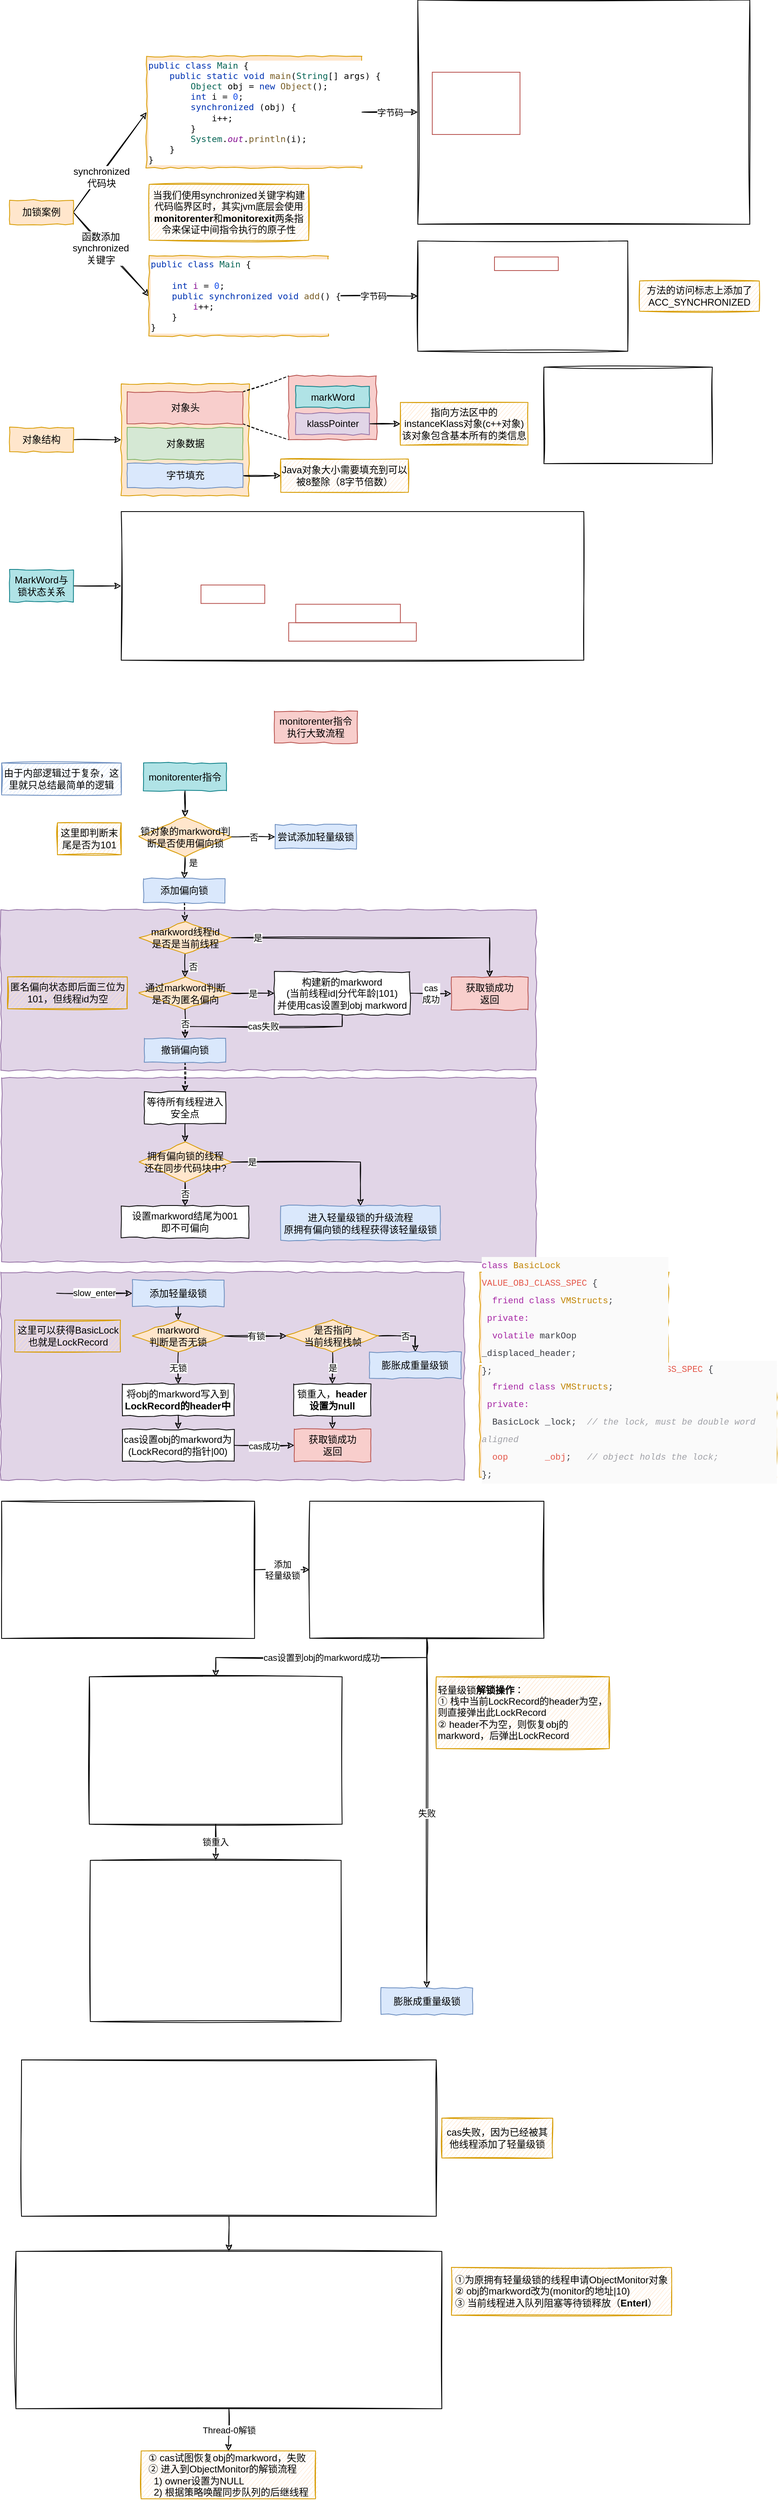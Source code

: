 <mxfile>
    <diagram id="tOnEFJTHXXiLS9WzeKoR" name="第 1 页">
        <mxGraphModel dx="968" dy="558" grid="1" gridSize="10" guides="1" tooltips="1" connect="1" arrows="1" fold="1" page="1" pageScale="1" pageWidth="827" pageHeight="1169" math="0" shadow="0">
            <root>
                <mxCell id="0"/>
                <mxCell id="1" parent="0"/>
                <mxCell id="109" value="" style="rounded=0;whiteSpace=wrap;html=1;comic=1;align=center;fillColor=#e1d5e7;strokeColor=#9673a6;" vertex="1" parent="1">
                    <mxGeometry x="20" y="1379.5" width="670" height="230.5" as="geometry"/>
                </mxCell>
                <mxCell id="108" value="" style="rounded=0;whiteSpace=wrap;html=1;comic=1;align=center;fillColor=#e1d5e7;strokeColor=#9673a6;" vertex="1" parent="1">
                    <mxGeometry x="19" y="1169" width="671" height="201" as="geometry"/>
                </mxCell>
                <mxCell id="2" value="&lt;pre style=&quot;background-color: rgb(255 , 255 , 255) ; color: rgb(8 , 8 , 8) ; font-family: &amp;#34;consolas&amp;#34; , monospace ; font-size: 11px&quot;&gt;&lt;span style=&quot;color: #0033b3&quot;&gt;public class &lt;/span&gt;&lt;span style=&quot;color: #066555&quot;&gt;Main &lt;/span&gt;{&lt;br&gt;    &lt;span style=&quot;color: #0033b3&quot;&gt;public static void &lt;/span&gt;&lt;span style=&quot;color: #795e26&quot;&gt;main&lt;/span&gt;(&lt;span style=&quot;color: #066555&quot;&gt;String&lt;/span&gt;[] args) {&lt;br&gt;        &lt;span style=&quot;color: #066555&quot;&gt;Object &lt;/span&gt;&lt;span style=&quot;color: #000000&quot;&gt;obj &lt;/span&gt;= &lt;span style=&quot;color: #0033b3&quot;&gt;new &lt;/span&gt;&lt;span style=&quot;color: #795e26&quot;&gt;Object&lt;/span&gt;();&lt;br&gt;        &lt;span style=&quot;color: #0033b3&quot;&gt;int &lt;/span&gt;i = &lt;span style=&quot;color: #1750eb&quot;&gt;0&lt;/span&gt;;&lt;br&gt;        &lt;span style=&quot;color: #0033b3&quot;&gt;synchronized &lt;/span&gt;(&lt;span style=&quot;color: #000000&quot;&gt;obj&lt;/span&gt;) {&lt;br&gt;            i++;&lt;br&gt;        }&lt;br&gt;        &lt;span style=&quot;color: #066555&quot;&gt;System&lt;/span&gt;.&lt;span style=&quot;color: #871094 ; font-style: italic&quot;&gt;out&lt;/span&gt;.&lt;span style=&quot;color: #795e26&quot;&gt;println&lt;/span&gt;(i);&lt;br&gt;    }&lt;br&gt;}&lt;/pre&gt;" style="rounded=0;whiteSpace=wrap;html=1;fillColor=#ffe6cc;strokeColor=#d79b00;comic=1;align=left;" parent="1" vertex="1">
                    <mxGeometry x="201.85" y="99.5" width="270" height="140" as="geometry"/>
                </mxCell>
                <mxCell id="3" value="" style="shape=image;imageAspect=0;aspect=fixed;verticalLabelPosition=bottom;verticalAlign=top;comic=1;sketch=1;fontSize=11;image=https://codereaper-image-bed.oss-cn-shenzhen.aliyuncs.com/img/image-20220816200220585.png;imageBorder=default;" parent="1" vertex="1">
                    <mxGeometry x="541.85" y="29" width="416.3" height="281" as="geometry"/>
                </mxCell>
                <mxCell id="4" value="" style="rounded=0;whiteSpace=wrap;html=1;fillColor=none;strokeColor=#b85450;comic=0;align=left;" parent="1" vertex="1">
                    <mxGeometry x="560" y="119.5" width="110" height="78" as="geometry"/>
                </mxCell>
                <mxCell id="5" value="字节码" style="edgeStyle=none;sketch=1;html=1;exitX=1;exitY=0.5;exitDx=0;exitDy=0;entryX=0;entryY=0.5;entryDx=0;entryDy=0;fontSize=11;" parent="1" source="2" target="3" edge="1">
                    <mxGeometry relative="1" as="geometry"/>
                </mxCell>
                <mxCell id="8" value="synchronized&lt;br&gt;代码块" style="edgeStyle=none;html=1;exitX=1;exitY=0.5;exitDx=0;exitDy=0;entryX=0;entryY=0.5;entryDx=0;entryDy=0;fontSize=12;sketch=1;" parent="1" source="7" target="2" edge="1">
                    <mxGeometry x="-0.272" y="-2" relative="1" as="geometry">
                        <mxPoint as="offset"/>
                    </mxGeometry>
                </mxCell>
                <mxCell id="11" value="函数添加&lt;br&gt;synchronized&lt;br&gt;关键字" style="edgeStyle=none;sketch=1;html=1;exitX=1;exitY=0.5;exitDx=0;exitDy=0;entryX=0;entryY=0.5;entryDx=0;entryDy=0;fontSize=12;" parent="1" source="7" target="10" edge="1">
                    <mxGeometry x="-0.203" y="-5" relative="1" as="geometry">
                        <mxPoint as="offset"/>
                    </mxGeometry>
                </mxCell>
                <mxCell id="7" value="加锁案例" style="rounded=0;whiteSpace=wrap;html=1;fillColor=#ffe6cc;strokeColor=#d79b00;comic=1;align=center;" parent="1" vertex="1">
                    <mxGeometry x="30" y="280" width="80" height="30" as="geometry"/>
                </mxCell>
                <mxCell id="9" value="当我们使用synchronized关键字构建代码临界区时，其实jvm底层会使用&lt;b&gt;monitorenter&lt;/b&gt;和&lt;b&gt;monitorexit&lt;/b&gt;两条指令来保证中间指令执行的原子性" style="rounded=0;whiteSpace=wrap;html=1;fillColor=#ffe6cc;strokeColor=#d79b00;comic=1;align=center;sketch=1;" parent="1" vertex="1">
                    <mxGeometry x="205" y="260" width="200" height="70" as="geometry"/>
                </mxCell>
                <mxCell id="14" value="字节码" style="edgeStyle=none;sketch=1;html=1;exitX=1;exitY=0.5;exitDx=0;exitDy=0;entryX=0;entryY=0.5;entryDx=0;entryDy=0;fontSize=11;" parent="1" source="10" target="12" edge="1">
                    <mxGeometry relative="1" as="geometry"/>
                </mxCell>
                <mxCell id="10" value="&lt;pre style=&quot;background-color: rgb(255 , 255 , 255) ; color: rgb(8 , 8 , 8) ; font-family: &amp;#34;consolas&amp;#34; , monospace ; font-size: 11px&quot;&gt;&lt;pre style=&quot;font-family: &amp;#34;consolas&amp;#34; , monospace&quot;&gt;&lt;span style=&quot;color: #0033b3&quot;&gt;public class &lt;/span&gt;&lt;span style=&quot;color: #066555&quot;&gt;Main &lt;/span&gt;{&lt;br&gt;&lt;br&gt;    &lt;span style=&quot;color: #0033b3&quot;&gt;int &lt;/span&gt;&lt;span style=&quot;color: #871094&quot;&gt;i &lt;/span&gt;= &lt;span style=&quot;color: #1750eb&quot;&gt;0&lt;/span&gt;;&lt;br&gt;    &lt;span style=&quot;color: #0033b3&quot;&gt;public synchronized void &lt;/span&gt;&lt;span style=&quot;color: #795e26&quot;&gt;add&lt;/span&gt;() {&lt;br&gt;        &lt;span style=&quot;color: #871094&quot;&gt;i&lt;/span&gt;++;&lt;br&gt;    }&lt;br&gt;}&lt;/pre&gt;&lt;/pre&gt;" style="rounded=0;whiteSpace=wrap;html=1;fillColor=#ffe6cc;strokeColor=#d79b00;comic=1;align=left;" parent="1" vertex="1">
                    <mxGeometry x="205" y="350" width="225" height="100" as="geometry"/>
                </mxCell>
                <mxCell id="12" value="" style="shape=image;imageAspect=0;aspect=fixed;verticalLabelPosition=bottom;verticalAlign=top;sketch=1;fontSize=11;image=https://codereaper-image-bed.oss-cn-shenzhen.aliyuncs.com/img/image-20220817155641195.png;imageBorder=default;" parent="1" vertex="1">
                    <mxGeometry x="541.85" y="330.89" width="263.28" height="138.22" as="geometry"/>
                </mxCell>
                <mxCell id="13" value="" style="rounded=0;whiteSpace=wrap;html=1;fillColor=none;strokeColor=#b85450;comic=0;align=left;" parent="1" vertex="1">
                    <mxGeometry x="638" y="351" width="80" height="17" as="geometry"/>
                </mxCell>
                <mxCell id="20" style="edgeStyle=none;sketch=1;html=1;exitX=1;exitY=0.5;exitDx=0;exitDy=0;entryX=0;entryY=0.5;entryDx=0;entryDy=0;fontSize=11;" parent="1" source="15" target="16" edge="1">
                    <mxGeometry relative="1" as="geometry"/>
                </mxCell>
                <mxCell id="15" value="对象结构" style="rounded=0;whiteSpace=wrap;html=1;fillColor=#ffe6cc;strokeColor=#d79b00;comic=1;align=center;" parent="1" vertex="1">
                    <mxGeometry x="30" y="565" width="80" height="30" as="geometry"/>
                </mxCell>
                <mxCell id="16" value="" style="rounded=0;whiteSpace=wrap;html=1;fillColor=#ffe6cc;strokeColor=#d79b00;comic=1;align=center;" parent="1" vertex="1">
                    <mxGeometry x="170" y="510" width="160" height="140" as="geometry"/>
                </mxCell>
                <mxCell id="24" style="edgeStyle=none;sketch=1;html=1;exitX=1;exitY=0;exitDx=0;exitDy=0;entryX=0;entryY=0;entryDx=0;entryDy=0;fontSize=11;endArrow=none;endFill=0;dashed=1;" parent="1" source="17" target="21" edge="1">
                    <mxGeometry relative="1" as="geometry"/>
                </mxCell>
                <mxCell id="25" style="edgeStyle=none;sketch=1;html=1;exitX=1;exitY=1;exitDx=0;exitDy=0;entryX=0;entryY=1;entryDx=0;entryDy=0;fontSize=11;endArrow=none;endFill=0;dashed=1;" parent="1" source="17" target="21" edge="1">
                    <mxGeometry relative="1" as="geometry"/>
                </mxCell>
                <mxCell id="17" value="对象头" style="rounded=0;whiteSpace=wrap;html=1;fillColor=#f8cecc;strokeColor=#b85450;comic=1;align=center;" parent="1" vertex="1">
                    <mxGeometry x="177.5" y="520" width="145" height="40" as="geometry"/>
                </mxCell>
                <mxCell id="18" value="对象数据" style="rounded=0;whiteSpace=wrap;html=1;fillColor=#d5e8d4;strokeColor=#82b366;comic=1;align=center;" parent="1" vertex="1">
                    <mxGeometry x="177.5" y="565" width="145" height="40" as="geometry"/>
                </mxCell>
                <mxCell id="29" style="edgeStyle=none;sketch=1;html=1;exitX=1;exitY=0.5;exitDx=0;exitDy=0;entryX=0;entryY=0.5;entryDx=0;entryDy=0;fontSize=11;endArrow=classic;endFill=1;" parent="1" source="19" target="28" edge="1">
                    <mxGeometry relative="1" as="geometry"/>
                </mxCell>
                <mxCell id="19" value="字节填充" style="rounded=0;whiteSpace=wrap;html=1;fillColor=#dae8fc;strokeColor=#6c8ebf;comic=1;align=center;" parent="1" vertex="1">
                    <mxGeometry x="177.5" y="610" width="145" height="30" as="geometry"/>
                </mxCell>
                <mxCell id="21" value="" style="rounded=0;whiteSpace=wrap;html=1;fillColor=#f8cecc;strokeColor=#b85450;comic=1;align=center;" parent="1" vertex="1">
                    <mxGeometry x="380" y="500" width="110" height="80" as="geometry"/>
                </mxCell>
                <mxCell id="22" value="markWord" style="rounded=0;whiteSpace=wrap;html=1;comic=1;align=center;fillColor=#b0e3e6;strokeColor=#0e8088;" parent="1" vertex="1">
                    <mxGeometry x="388.75" y="513" width="92.5" height="27" as="geometry"/>
                </mxCell>
                <mxCell id="27" style="edgeStyle=none;sketch=1;html=1;exitX=1;exitY=0.5;exitDx=0;exitDy=0;entryX=0;entryY=0.5;entryDx=0;entryDy=0;fontSize=11;endArrow=classic;endFill=1;" parent="1" source="23" target="26" edge="1">
                    <mxGeometry relative="1" as="geometry"/>
                </mxCell>
                <mxCell id="23" value="klassPointer" style="rounded=0;whiteSpace=wrap;html=1;comic=1;align=center;fillColor=#e1d5e7;strokeColor=#9673a6;" parent="1" vertex="1">
                    <mxGeometry x="388.75" y="546.5" width="92.5" height="27" as="geometry"/>
                </mxCell>
                <mxCell id="26" value="指向方法区中的instanceKlass对象(c++对象)&lt;br&gt;该对象包含基本所有的类信息" style="rounded=0;whiteSpace=wrap;html=1;comic=1;align=center;fillColor=#ffe6cc;strokeColor=#d79b00;sketch=1;" parent="1" vertex="1">
                    <mxGeometry x="520" y="533.25" width="160" height="53.5" as="geometry"/>
                </mxCell>
                <mxCell id="28" value="Java对象大小需要填充到可以被8整除（8字节倍数）" style="rounded=0;whiteSpace=wrap;html=1;comic=1;align=center;fillColor=#ffe6cc;strokeColor=#d79b00;sketch=1;" parent="1" vertex="1">
                    <mxGeometry x="370" y="604.13" width="160" height="41.75" as="geometry"/>
                </mxCell>
                <mxCell id="30" value="" style="shape=image;imageAspect=0;aspect=fixed;verticalLabelPosition=bottom;verticalAlign=top;sketch=1;fontSize=11;image=https://codereaper-image-bed.oss-cn-shenzhen.aliyuncs.com/img/image-20220817161148032.png;imageBorder=default;" parent="1" vertex="1">
                    <mxGeometry x="170" y="670" width="580" height="186.27" as="geometry"/>
                </mxCell>
                <mxCell id="32" style="edgeStyle=none;sketch=1;html=1;exitX=1;exitY=0.5;exitDx=0;exitDy=0;entryX=0;entryY=0.5;entryDx=0;entryDy=0;fontSize=11;endArrow=classic;endFill=1;" parent="1" source="31" target="30" edge="1">
                    <mxGeometry relative="1" as="geometry"/>
                </mxCell>
                <mxCell id="31" value="MarkWord与锁状态关系" style="rounded=0;whiteSpace=wrap;html=1;fillColor=#b0e3e6;strokeColor=#0e8088;comic=1;align=center;" parent="1" vertex="1">
                    <mxGeometry x="30" y="743.13" width="80" height="40" as="geometry"/>
                </mxCell>
                <mxCell id="33" value="" style="rounded=0;whiteSpace=wrap;html=1;fillColor=none;strokeColor=#b85450;comic=0;align=left;" parent="1" vertex="1">
                    <mxGeometry x="270" y="762" width="80" height="23.13" as="geometry"/>
                </mxCell>
                <mxCell id="34" value="" style="rounded=0;whiteSpace=wrap;html=1;fillColor=none;strokeColor=#b85450;comic=0;align=left;" parent="1" vertex="1">
                    <mxGeometry x="388.75" y="786.13" width="131.25" height="23.13" as="geometry"/>
                </mxCell>
                <mxCell id="35" value="" style="rounded=0;whiteSpace=wrap;html=1;fillColor=none;strokeColor=#b85450;comic=0;align=left;" parent="1" vertex="1">
                    <mxGeometry x="380" y="809.26" width="160" height="23.13" as="geometry"/>
                </mxCell>
                <mxCell id="36" value="" style="shape=image;imageAspect=0;aspect=fixed;verticalLabelPosition=bottom;verticalAlign=top;sketch=1;fontSize=11;image=https://codereaper-image-bed.oss-cn-shenzhen.aliyuncs.com/img/image-20220817161522394.png;imageBackground=none;imageBorder=default;" parent="1" vertex="1">
                    <mxGeometry x="700" y="489" width="211.19" height="121" as="geometry"/>
                </mxCell>
                <mxCell id="37" value="这里即判断末尾是否为101" style="rounded=0;whiteSpace=wrap;html=1;fillColor=#ffe6cc;strokeColor=#d79b00;comic=1;align=center;sketch=1;" parent="1" vertex="1">
                    <mxGeometry x="90" y="1060" width="80" height="40" as="geometry"/>
                </mxCell>
                <mxCell id="41" value="monitorenter指令执行大致流程" style="rounded=0;whiteSpace=wrap;html=1;fillColor=#f8cecc;strokeColor=#b85450;comic=1;align=center;" parent="1" vertex="1">
                    <mxGeometry x="362" y="920" width="104" height="40" as="geometry"/>
                </mxCell>
                <mxCell id="44" value="方法的访问标志上添加了ACC_SYNCHRONIZED" style="rounded=0;whiteSpace=wrap;html=1;fillColor=#ffe6cc;strokeColor=#d79b00;comic=1;align=center;sketch=1;" vertex="1" parent="1">
                    <mxGeometry x="820" y="381" width="150" height="38" as="geometry"/>
                </mxCell>
                <mxCell id="51" style="edgeStyle=none;html=1;exitX=0.5;exitY=1;exitDx=0;exitDy=0;entryX=0.5;entryY=0;entryDx=0;entryDy=0;sketch=1;" edge="1" parent="1" source="48" target="50">
                    <mxGeometry relative="1" as="geometry"/>
                </mxCell>
                <mxCell id="48" value="monitorenter指令" style="rounded=0;whiteSpace=wrap;html=1;fillColor=#b0e3e6;strokeColor=#0e8088;comic=1;align=center;" vertex="1" parent="1">
                    <mxGeometry x="198" y="985" width="104" height="35" as="geometry"/>
                </mxCell>
                <mxCell id="55" value="否" style="edgeStyle=none;sketch=1;html=1;exitX=1;exitY=0.5;exitDx=0;exitDy=0;entryX=0;entryY=0.5;entryDx=0;entryDy=0;" edge="1" parent="1" source="50" target="101">
                    <mxGeometry relative="1" as="geometry">
                        <mxPoint x="360" y="1077.5" as="targetPoint"/>
                    </mxGeometry>
                </mxCell>
                <mxCell id="100" value="是" style="edgeStyle=none;rounded=0;sketch=1;html=1;exitX=0.5;exitY=1;exitDx=0;exitDy=0;entryX=0.5;entryY=0;entryDx=0;entryDy=0;" edge="1" parent="1" source="50" target="81">
                    <mxGeometry x="-0.482" y="10" relative="1" as="geometry">
                        <mxPoint as="offset"/>
                    </mxGeometry>
                </mxCell>
                <mxCell id="50" value="锁对象的markword判断是否使用偏向锁" style="rhombus;whiteSpace=wrap;html=1;comic=1;fillColor=#ffe6cc;strokeColor=#d79b00;" vertex="1" parent="1">
                    <mxGeometry x="192.5" y="1052.5" width="115" height="50" as="geometry"/>
                </mxCell>
                <mxCell id="80" value="由于内部逻辑过于复杂，这里就只总结最简单的逻辑" style="rounded=0;whiteSpace=wrap;html=1;fillColor=#dae8fc;strokeColor=#6c8ebf;comic=1;align=center;sketch=1;" vertex="1" parent="1">
                    <mxGeometry x="20" y="985" width="150" height="40" as="geometry"/>
                </mxCell>
                <mxCell id="83" style="edgeStyle=none;rounded=0;sketch=1;html=1;exitX=0.5;exitY=1;exitDx=0;exitDy=0;entryX=0.5;entryY=0;entryDx=0;entryDy=0;dashed=1;" edge="1" parent="1" source="81" target="89">
                    <mxGeometry relative="1" as="geometry">
                        <mxPoint x="249" y="1184" as="targetPoint"/>
                    </mxGeometry>
                </mxCell>
                <mxCell id="81" value="添加偏向锁" style="rounded=0;whiteSpace=wrap;html=1;comic=1;align=center;fillColor=#dae8fc;strokeColor=#6c8ebf;" vertex="1" parent="1">
                    <mxGeometry x="198" y="1130" width="102" height="30" as="geometry"/>
                </mxCell>
                <mxCell id="95" value="否" style="edgeStyle=none;rounded=0;sketch=1;html=1;exitX=0.5;exitY=1;exitDx=0;exitDy=0;entryX=0.5;entryY=0;entryDx=0;entryDy=0;" edge="1" parent="1" source="89" target="91">
                    <mxGeometry x="0.085" y="10" relative="1" as="geometry">
                        <mxPoint as="offset"/>
                    </mxGeometry>
                </mxCell>
                <mxCell id="96" value="是" style="edgeStyle=orthogonalEdgeStyle;rounded=0;sketch=1;html=1;exitX=1;exitY=0.5;exitDx=0;exitDy=0;entryX=0.5;entryY=0;entryDx=0;entryDy=0;" edge="1" parent="1" source="89" target="94">
                    <mxGeometry x="-0.82" relative="1" as="geometry">
                        <mxPoint as="offset"/>
                    </mxGeometry>
                </mxCell>
                <mxCell id="89" value="markword线程id&lt;br&gt;是否是当前线程" style="rhombus;whiteSpace=wrap;html=1;comic=1;fillColor=#ffe6cc;strokeColor=#d79b00;" vertex="1" parent="1">
                    <mxGeometry x="192.5" y="1184" width="115" height="40" as="geometry"/>
                </mxCell>
                <mxCell id="90" value="是" style="edgeStyle=none;rounded=0;sketch=1;html=1;exitX=1;exitY=0.5;exitDx=0;exitDy=0;entryX=0;entryY=0.5;entryDx=0;entryDy=0;" edge="1" parent="1" source="91" target="93">
                    <mxGeometry relative="1" as="geometry"/>
                </mxCell>
                <mxCell id="91" value="通过markword判断&lt;br&gt;是否为匿名偏向" style="rhombus;whiteSpace=wrap;html=1;comic=1;fillColor=#ffe6cc;strokeColor=#d79b00;" vertex="1" parent="1">
                    <mxGeometry x="192.5" y="1253.5" width="115" height="40" as="geometry"/>
                </mxCell>
                <mxCell id="92" value="cas&lt;br&gt;成功" style="edgeStyle=none;rounded=0;sketch=1;html=1;exitX=1;exitY=0.5;exitDx=0;exitDy=0;entryX=0;entryY=0.5;entryDx=0;entryDy=0;" edge="1" parent="1" source="93" target="94">
                    <mxGeometry relative="1" as="geometry"/>
                </mxCell>
                <mxCell id="115" value="cas失败" style="edgeStyle=orthogonalEdgeStyle;rounded=0;sketch=1;html=1;exitX=0.5;exitY=1;exitDx=0;exitDy=0;entryX=0.5;entryY=0;entryDx=0;entryDy=0;" edge="1" parent="1" source="93" target="98">
                    <mxGeometry relative="1" as="geometry"/>
                </mxCell>
                <mxCell id="93" value="构建新的markword&lt;br&gt;(当前线程id|分代年龄|101)&lt;br&gt;并使用cas设置到obj markword" style="rounded=0;whiteSpace=wrap;html=1;comic=1;align=center;" vertex="1" parent="1">
                    <mxGeometry x="362" y="1246.75" width="170" height="53.5" as="geometry"/>
                </mxCell>
                <mxCell id="94" value="获取锁成功&lt;br&gt;返回" style="rounded=0;whiteSpace=wrap;html=1;comic=1;align=center;fillColor=#f8cecc;strokeColor=#b85450;" vertex="1" parent="1">
                    <mxGeometry x="584" y="1253.5" width="96" height="41" as="geometry"/>
                </mxCell>
                <mxCell id="97" value="匿名偏向状态即后面三位为101，但线程id为空" style="rounded=0;whiteSpace=wrap;html=1;fillColor=#ffe6cc;strokeColor=#d79b00;comic=1;align=center;sketch=1;" vertex="1" parent="1">
                    <mxGeometry x="27.5" y="1253" width="150" height="40" as="geometry"/>
                </mxCell>
                <mxCell id="103" style="edgeStyle=none;rounded=0;sketch=1;html=1;exitX=0.5;exitY=1;exitDx=0;exitDy=0;entryX=0.5;entryY=0;entryDx=0;entryDy=0;dashed=1;" edge="1" parent="1" source="98" target="102">
                    <mxGeometry relative="1" as="geometry"/>
                </mxCell>
                <mxCell id="98" value="撤销偏向锁" style="rounded=0;whiteSpace=wrap;html=1;comic=1;align=center;fillColor=#dae8fc;strokeColor=#6c8ebf;" vertex="1" parent="1">
                    <mxGeometry x="199" y="1330" width="102" height="30" as="geometry"/>
                </mxCell>
                <mxCell id="101" value="尝试添加轻量级锁" style="rounded=0;whiteSpace=wrap;html=1;comic=1;align=center;fillColor=#dae8fc;strokeColor=#6c8ebf;" vertex="1" parent="1">
                    <mxGeometry x="363" y="1062.5" width="102" height="30" as="geometry"/>
                </mxCell>
                <mxCell id="105" style="edgeStyle=none;rounded=0;sketch=1;html=1;exitX=0.5;exitY=1;exitDx=0;exitDy=0;entryX=0.5;entryY=0;entryDx=0;entryDy=0;" edge="1" parent="1" source="102" target="104">
                    <mxGeometry relative="1" as="geometry"/>
                </mxCell>
                <mxCell id="102" value="等待所有线程进入安全点" style="rounded=0;whiteSpace=wrap;html=1;comic=1;align=center;" vertex="1" parent="1">
                    <mxGeometry x="199" y="1397.25" width="102" height="40" as="geometry"/>
                </mxCell>
                <mxCell id="107" value="否" style="edgeStyle=none;rounded=0;sketch=1;html=1;exitX=0.5;exitY=1;exitDx=0;exitDy=0;entryX=0.5;entryY=0;entryDx=0;entryDy=0;" edge="1" parent="1" source="104" target="106">
                    <mxGeometry relative="1" as="geometry"/>
                </mxCell>
                <mxCell id="114" value="是" style="edgeStyle=orthogonalEdgeStyle;rounded=0;sketch=1;html=1;exitX=1;exitY=0.5;exitDx=0;exitDy=0;entryX=0.5;entryY=0;entryDx=0;entryDy=0;" edge="1" parent="1" source="104" target="113">
                    <mxGeometry x="-0.757" relative="1" as="geometry">
                        <mxPoint as="offset"/>
                    </mxGeometry>
                </mxCell>
                <mxCell id="104" value="拥有偏向锁的线程&lt;br&gt;还在同步代码块中?" style="rhombus;whiteSpace=wrap;html=1;comic=1;fillColor=#ffe6cc;strokeColor=#d79b00;" vertex="1" parent="1">
                    <mxGeometry x="192.5" y="1460" width="115" height="50" as="geometry"/>
                </mxCell>
                <mxCell id="106" value="设置markword结尾为001&lt;br&gt;即不可偏向" style="rounded=0;whiteSpace=wrap;html=1;comic=1;align=center;" vertex="1" parent="1">
                    <mxGeometry x="170" y="1540" width="160" height="40" as="geometry"/>
                </mxCell>
                <mxCell id="113" value="进入轻量级锁的升级流程&lt;br&gt;原拥有偏向锁的线程获得该轻量级锁" style="rounded=0;whiteSpace=wrap;html=1;comic=1;align=center;fillColor=#dae8fc;strokeColor=#6c8ebf;" vertex="1" parent="1">
                    <mxGeometry x="370" y="1540" width="200" height="43" as="geometry"/>
                </mxCell>
                <mxCell id="99" value="否" style="rounded=0;sketch=1;html=1;exitX=0.5;exitY=1;exitDx=0;exitDy=0;entryX=0.5;entryY=0;entryDx=0;entryDy=0;" edge="1" parent="1" source="91" target="98">
                    <mxGeometry relative="1" as="geometry"/>
                </mxCell>
                <mxCell id="117" value="" style="rounded=0;whiteSpace=wrap;html=1;comic=1;align=center;fillColor=#e1d5e7;strokeColor=#9673a6;" vertex="1" parent="1">
                    <mxGeometry x="19" y="1623" width="581" height="260.5" as="geometry"/>
                </mxCell>
                <mxCell id="121" style="rounded=0;sketch=1;html=1;exitX=0.5;exitY=1;exitDx=0;exitDy=0;entryX=0.5;entryY=0;entryDx=0;entryDy=0;" edge="1" parent="1" source="118" target="120">
                    <mxGeometry relative="1" as="geometry"/>
                </mxCell>
                <mxCell id="118" value="添加轻量级锁" style="rounded=0;whiteSpace=wrap;html=1;comic=1;align=center;fillColor=#dae8fc;strokeColor=#6c8ebf;" vertex="1" parent="1">
                    <mxGeometry x="184" y="1633" width="115" height="33" as="geometry"/>
                </mxCell>
                <mxCell id="129" style="edgeStyle=none;rounded=0;sketch=1;html=1;exitX=0.5;exitY=1;exitDx=0;exitDy=0;entryX=0.5;entryY=0;entryDx=0;entryDy=0;fontSize=11;" edge="1" parent="1" source="119" target="128">
                    <mxGeometry relative="1" as="geometry"/>
                </mxCell>
                <mxCell id="119" value="将obj的markword写入到&lt;b&gt;LockRecord的header中&lt;/b&gt;" style="rounded=0;whiteSpace=wrap;html=1;comic=1;align=center;" vertex="1" parent="1">
                    <mxGeometry x="171.37" y="1763" width="140.25" height="40" as="geometry"/>
                </mxCell>
                <mxCell id="126" value="无锁" style="edgeStyle=none;rounded=0;sketch=1;html=1;exitX=0.5;exitY=1;exitDx=0;exitDy=0;entryX=0.5;entryY=0;entryDx=0;entryDy=0;" edge="1" parent="1" source="120" target="119">
                    <mxGeometry relative="1" as="geometry"/>
                </mxCell>
                <mxCell id="134" value="有锁" style="edgeStyle=none;rounded=0;sketch=1;html=1;exitX=1;exitY=0.5;exitDx=0;exitDy=0;entryX=0;entryY=0.5;entryDx=0;entryDy=0;fontSize=11;" edge="1" parent="1" source="120" target="133">
                    <mxGeometry relative="1" as="geometry"/>
                </mxCell>
                <mxCell id="120" value="markword&lt;br&gt;判断是否无锁" style="rhombus;whiteSpace=wrap;html=1;comic=1;fillColor=#ffe6cc;strokeColor=#d79b00;" vertex="1" parent="1">
                    <mxGeometry x="184" y="1683" width="115" height="40" as="geometry"/>
                </mxCell>
                <mxCell id="124" value="slow_enter" style="edgeStyle=none;rounded=0;sketch=1;html=1;exitX=1;exitY=0.5;exitDx=0;exitDy=0;entryX=0;entryY=0.5;entryDx=0;entryDy=0;" edge="1" parent="1" target="118">
                    <mxGeometry relative="1" as="geometry">
                        <mxPoint x="139" y="1649.08" as="targetPoint"/>
                        <mxPoint x="89" y="1649.33" as="sourcePoint"/>
                    </mxGeometry>
                </mxCell>
                <mxCell id="125" value="这里可以获得BasicLock&lt;br&gt;也就是LockRecord" style="rounded=0;whiteSpace=wrap;html=1;fillColor=#ffe6cc;strokeColor=#d79b00;comic=1;align=center;sketch=1;" vertex="1" parent="1">
                    <mxGeometry x="36.5" y="1683" width="132.5" height="40" as="geometry"/>
                </mxCell>
                <mxCell id="127" value="&lt;div style=&quot;background-color: rgb(250 , 250 , 250) ; font-family: &amp;#34;consolas&amp;#34; , &amp;#34;courier new&amp;#34; , monospace ; font-size: 11px ; line-height: 22px&quot;&gt;&lt;div style=&quot;color: rgb(56 , 58 , 66)&quot;&gt;&lt;div style=&quot;font-family: &amp;#34;consolas&amp;#34; , &amp;#34;courier new&amp;#34; , monospace ; line-height: 22px&quot;&gt;&lt;div&gt;&lt;span style=&quot;color: #a626a4&quot;&gt;class&lt;/span&gt; &lt;span style=&quot;color: #c18401&quot;&gt;BasicObjectLock&lt;/span&gt; &lt;span style=&quot;color: #e45649&quot;&gt;VALUE_OBJ_CLASS_SPEC&lt;/span&gt; {&lt;/div&gt;&lt;div&gt;&amp;nbsp; &lt;span style=&quot;color: #a626a4&quot;&gt;friend&lt;/span&gt; &lt;span style=&quot;color: #a626a4&quot;&gt;class&lt;/span&gt; &lt;span style=&quot;color: #c18401&quot;&gt;VMStructs&lt;/span&gt;;&lt;/div&gt;&lt;div&gt;&amp;nbsp;&lt;span style=&quot;color: #a626a4&quot;&gt;private:&lt;/span&gt;&lt;/div&gt;&lt;div&gt;&amp;nbsp; BasicLock _lock;&lt;span style=&quot;color: #a0a1a7 ; font-style: italic&quot;&gt;&amp;nbsp; // the lock, must be double word aligned&lt;/span&gt;&lt;/div&gt;&lt;div&gt;&amp;nbsp; &lt;span style=&quot;color: #e45649&quot;&gt;oop&lt;/span&gt; &amp;nbsp; &amp;nbsp; &amp;nbsp; &lt;span style=&quot;color: #e45649&quot;&gt;_obj&lt;/span&gt;;&lt;span style=&quot;color: #a0a1a7 ; font-style: italic&quot;&gt;&amp;nbsp; &amp;nbsp;// object holds the lock;&lt;/span&gt;&lt;/div&gt;&lt;div style=&quot;font-size: 11px&quot;&gt;};&lt;/div&gt;&lt;/div&gt;&lt;/div&gt;&lt;/div&gt;" style="rounded=0;whiteSpace=wrap;html=1;comic=1;align=left;fillColor=#ffe6cc;strokeColor=#d79b00;" vertex="1" parent="1">
                    <mxGeometry x="619.6" y="1740" width="372" height="140" as="geometry"/>
                </mxCell>
                <mxCell id="131" value="cas成功" style="edgeStyle=none;rounded=0;sketch=1;html=1;exitX=1;exitY=0.5;exitDx=0;exitDy=0;entryX=0;entryY=0.5;entryDx=0;entryDy=0;fontSize=11;" edge="1" parent="1" source="128" target="130">
                    <mxGeometry relative="1" as="geometry">
                        <Array as="points">
                            <mxPoint x="350" y="1841"/>
                        </Array>
                    </mxGeometry>
                </mxCell>
                <mxCell id="128" value="cas设置obj的markword为&lt;br&gt;(LockRecord的指针|00)" style="rounded=0;whiteSpace=wrap;html=1;comic=1;align=center;" vertex="1" parent="1">
                    <mxGeometry x="171.37" y="1820" width="140.25" height="40" as="geometry"/>
                </mxCell>
                <mxCell id="130" value="获取锁成功&lt;br&gt;返回" style="rounded=0;whiteSpace=wrap;html=1;comic=1;align=center;fillColor=#f8cecc;strokeColor=#b85450;" vertex="1" parent="1">
                    <mxGeometry x="387" y="1819.5" width="96" height="41" as="geometry"/>
                </mxCell>
                <mxCell id="135" value="是" style="edgeStyle=none;rounded=0;sketch=1;html=1;exitX=0.5;exitY=1;exitDx=0;exitDy=0;entryX=0.5;entryY=0;entryDx=0;entryDy=0;fontSize=11;" edge="1" parent="1" source="133" target="139">
                    <mxGeometry relative="1" as="geometry"/>
                </mxCell>
                <mxCell id="137" value="否" style="edgeStyle=orthogonalEdgeStyle;rounded=0;sketch=1;html=1;exitX=1;exitY=0.5;exitDx=0;exitDy=0;entryX=0.5;entryY=0;entryDx=0;entryDy=0;fontSize=11;" edge="1" parent="1" source="133" target="136">
                    <mxGeometry relative="1" as="geometry"/>
                </mxCell>
                <mxCell id="133" value="是否指向&lt;br&gt;当前线程栈帧" style="rhombus;whiteSpace=wrap;html=1;comic=1;fillColor=#ffe6cc;strokeColor=#d79b00;" vertex="1" parent="1">
                    <mxGeometry x="377.5" y="1683" width="115" height="40" as="geometry"/>
                </mxCell>
                <mxCell id="136" value="膨胀成重量级锁" style="rounded=0;whiteSpace=wrap;html=1;comic=1;align=center;fillColor=#dae8fc;strokeColor=#6c8ebf;" vertex="1" parent="1">
                    <mxGeometry x="481.25" y="1723" width="115" height="33" as="geometry"/>
                </mxCell>
                <mxCell id="138" value="&lt;div style=&quot;background-color: rgb(250 , 250 , 250) ; font-family: &amp;#34;consolas&amp;#34; , &amp;#34;courier new&amp;#34; , monospace ; font-size: 11px ; line-height: 22px&quot;&gt;&lt;div style=&quot;color: rgb(56 , 58 , 66)&quot;&gt;&lt;div style=&quot;font-family: &amp;#34;consolas&amp;#34; , &amp;#34;courier new&amp;#34; , monospace ; line-height: 22px&quot;&gt;&lt;div style=&quot;font-family: &amp;#34;consolas&amp;#34; , &amp;#34;courier new&amp;#34; , monospace ; line-height: 22px&quot;&gt;&lt;div&gt;&lt;span style=&quot;color: #a626a4&quot;&gt;class&lt;/span&gt; &lt;span style=&quot;color: #c18401&quot;&gt;BasicLock&lt;/span&gt; &lt;span style=&quot;color: #e45649&quot;&gt;VALUE_OBJ_CLASS_SPEC&lt;/span&gt; {&lt;/div&gt;&lt;div&gt;&amp;nbsp; &lt;span style=&quot;color: #a626a4&quot;&gt;friend&lt;/span&gt; &lt;span style=&quot;color: #a626a4&quot;&gt;class&lt;/span&gt; &lt;span style=&quot;color: #c18401&quot;&gt;VMStructs&lt;/span&gt;;&lt;/div&gt;&lt;div&gt;&amp;nbsp;&lt;span style=&quot;color: #a626a4&quot;&gt;private:&lt;/span&gt;&lt;/div&gt;&lt;div&gt;&amp;nbsp; &lt;span style=&quot;color: #a626a4&quot;&gt;volatile&lt;/span&gt; markOop _displaced_header;&lt;/div&gt;&lt;div&gt;};&lt;/div&gt;&lt;/div&gt;&lt;/div&gt;&lt;/div&gt;&lt;/div&gt;" style="rounded=0;whiteSpace=wrap;html=1;comic=1;align=left;fillColor=#ffe6cc;strokeColor=#d79b00;" vertex="1" parent="1">
                    <mxGeometry x="619.6" y="1623" width="236.4" height="113" as="geometry"/>
                </mxCell>
                <mxCell id="140" style="rounded=0;sketch=1;html=1;exitX=0.5;exitY=1;exitDx=0;exitDy=0;entryX=0.5;entryY=0;entryDx=0;entryDy=0;fontSize=11;" edge="1" parent="1" source="139" target="130">
                    <mxGeometry relative="1" as="geometry"/>
                </mxCell>
                <mxCell id="139" value="锁重入，&lt;b&gt;header设置为null&lt;/b&gt;" style="rounded=0;whiteSpace=wrap;html=1;comic=1;align=center;" vertex="1" parent="1">
                    <mxGeometry x="386.25" y="1763" width="96.75" height="40" as="geometry"/>
                </mxCell>
                <mxCell id="143" value="添加&lt;br&gt;轻量级锁" style="edgeStyle=none;rounded=0;sketch=1;html=1;exitX=1;exitY=0.5;exitDx=0;exitDy=0;entryX=0;entryY=0.5;entryDx=0;entryDy=0;fontSize=11;" edge="1" parent="1" source="141" target="142">
                    <mxGeometry relative="1" as="geometry"/>
                </mxCell>
                <mxCell id="141" value="" style="shape=image;imageAspect=0;aspect=fixed;verticalLabelPosition=bottom;verticalAlign=top;comic=1;sketch=1;fontSize=11;image=https://codereaper-image-bed.oss-cn-shenzhen.aliyuncs.com/img/image-20220818171128812.png;imageBorder=default;" vertex="1" parent="1">
                    <mxGeometry x="20" y="1910" width="317.16" height="172" as="geometry"/>
                </mxCell>
                <mxCell id="145" value="cas设置到obj的markword成功" style="edgeStyle=orthogonalEdgeStyle;rounded=0;sketch=1;html=1;exitX=0.5;exitY=1;exitDx=0;exitDy=0;entryX=0.5;entryY=0;entryDx=0;entryDy=0;fontSize=11;" edge="1" parent="1" source="142" target="144">
                    <mxGeometry relative="1" as="geometry"/>
                </mxCell>
                <mxCell id="149" value="失败" style="edgeStyle=orthogonalEdgeStyle;rounded=0;sketch=1;html=1;exitX=0.5;exitY=1;exitDx=0;exitDy=0;entryX=0.5;entryY=0;entryDx=0;entryDy=0;fontSize=11;" edge="1" parent="1" source="142" target="148">
                    <mxGeometry relative="1" as="geometry"/>
                </mxCell>
                <mxCell id="142" value="" style="shape=image;imageAspect=0;aspect=fixed;verticalLabelPosition=bottom;verticalAlign=top;comic=1;sketch=1;fontSize=11;image=https://codereaper-image-bed.oss-cn-shenzhen.aliyuncs.com/img/image-20220818171217579.png;imageBorder=default;" vertex="1" parent="1">
                    <mxGeometry x="406.33" y="1910" width="293.67" height="171.69" as="geometry"/>
                </mxCell>
                <mxCell id="147" value="锁重入" style="rounded=0;sketch=1;html=1;exitX=0.5;exitY=1;exitDx=0;exitDy=0;entryX=0.5;entryY=0;entryDx=0;entryDy=0;fontSize=11;" edge="1" parent="1" source="144" target="146">
                    <mxGeometry relative="1" as="geometry"/>
                </mxCell>
                <mxCell id="144" value="" style="shape=image;imageAspect=0;aspect=fixed;verticalLabelPosition=bottom;verticalAlign=top;comic=1;sketch=1;fontSize=11;image=https://codereaper-image-bed.oss-cn-shenzhen.aliyuncs.com/img/image-20220818171400829.png;imageBorder=default;" vertex="1" parent="1">
                    <mxGeometry x="130" y="2130" width="316.96" height="184.69" as="geometry"/>
                </mxCell>
                <mxCell id="146" value="" style="shape=image;imageAspect=0;aspect=fixed;verticalLabelPosition=bottom;verticalAlign=top;comic=1;sketch=1;fontSize=11;image=https://codereaper-image-bed.oss-cn-shenzhen.aliyuncs.com/img/image-20220818171505858.png;imageBorder=default;" vertex="1" parent="1">
                    <mxGeometry x="131.23" y="2360" width="314.49" height="202" as="geometry"/>
                </mxCell>
                <mxCell id="148" value="膨胀成重量级锁" style="rounded=0;whiteSpace=wrap;html=1;comic=1;align=center;fillColor=#dae8fc;strokeColor=#6c8ebf;" vertex="1" parent="1">
                    <mxGeometry x="495.66" y="2520" width="115" height="33" as="geometry"/>
                </mxCell>
                <mxCell id="150" value="轻量级锁&lt;b&gt;解锁操作&lt;/b&gt;：&lt;br&gt;① 栈中当前LockRecord的header为空，则直接弹出此LockRecord&lt;br&gt;② header不为空，则恢复obj的markword，后弹出LockRecord" style="rounded=0;whiteSpace=wrap;html=1;comic=1;align=left;fillColor=#ffe6cc;strokeColor=#d79b00;sketch=1;" vertex="1" parent="1">
                    <mxGeometry x="564.99" y="2130" width="217" height="90" as="geometry"/>
                </mxCell>
                <mxCell id="156" style="rounded=0;sketch=1;html=1;exitX=0.5;exitY=1;exitDx=0;exitDy=0;entryX=0.5;entryY=0;entryDx=0;entryDy=0;fontSize=11;" edge="1" parent="1" source="152" target="155">
                    <mxGeometry relative="1" as="geometry"/>
                </mxCell>
                <mxCell id="152" value="" style="shape=image;imageAspect=0;aspect=fixed;verticalLabelPosition=bottom;verticalAlign=top;comic=1;sketch=1;fontSize=11;image=https://codereaper-image-bed.oss-cn-shenzhen.aliyuncs.com/img/image-20220818172152058.png;imageBorder=default;" vertex="1" parent="1">
                    <mxGeometry x="44.99" y="2610" width="520" height="196" as="geometry"/>
                </mxCell>
                <mxCell id="153" value="cas失败，因为已经被其他线程添加了轻量级锁" style="rounded=0;whiteSpace=wrap;html=1;comic=1;align=center;fillColor=#ffe6cc;strokeColor=#d79b00;sketch=1;" vertex="1" parent="1">
                    <mxGeometry x="572" y="2683" width="139.03" height="50" as="geometry"/>
                </mxCell>
                <mxCell id="159" value="Thread-0解锁" style="edgeStyle=none;rounded=0;sketch=1;html=1;exitX=0.5;exitY=1;exitDx=0;exitDy=0;fontSize=11;entryX=0.5;entryY=0;entryDx=0;entryDy=0;" edge="1" parent="1" source="155" target="158">
                    <mxGeometry relative="1" as="geometry">
                        <mxPoint x="280" y="3090" as="targetPoint"/>
                    </mxGeometry>
                </mxCell>
                <mxCell id="155" value="" style="shape=image;imageAspect=0;aspect=fixed;verticalLabelPosition=bottom;verticalAlign=top;comic=1;sketch=1;fontSize=11;image=https://codereaper-image-bed.oss-cn-shenzhen.aliyuncs.com/img/image-20220818172338021.png;imageBorder=default;" vertex="1" parent="1">
                    <mxGeometry x="38" y="2850" width="534" height="197.17" as="geometry"/>
                </mxCell>
                <mxCell id="157" value="&lt;div style=&quot;text-align: left&quot;&gt;&lt;span&gt;①为原拥有轻量级锁的线程申请ObjectMonitor对象&lt;/span&gt;&lt;/div&gt;&lt;div style=&quot;text-align: left&quot;&gt;&lt;span&gt;② obj的markword改为(monitor的地址|10)&lt;/span&gt;&lt;/div&gt;&lt;div style=&quot;text-align: left&quot;&gt;③ 当前线程进入队列阻塞等待锁释放（&lt;b&gt;EnterI&lt;/b&gt;）&lt;/div&gt;" style="rounded=0;whiteSpace=wrap;html=1;comic=1;align=center;fillColor=#ffe6cc;strokeColor=#d79b00;sketch=1;" vertex="1" parent="1">
                    <mxGeometry x="584" y="2870" width="276" height="60" as="geometry"/>
                </mxCell>
                <mxCell id="158" value="&lt;div style=&quot;text-align: left&quot;&gt;&lt;span&gt;① cas试图恢复obj的markword，失败&lt;/span&gt;&lt;/div&gt;&lt;div style=&quot;text-align: left&quot;&gt;&lt;span&gt;② 进入到ObjectMonitor的解锁流程&lt;/span&gt;&lt;/div&gt;&lt;div style=&quot;text-align: left&quot;&gt;&amp;nbsp; 1) owner设置为NULL&lt;/div&gt;&lt;div style=&quot;text-align: left&quot;&gt;&amp;nbsp; 2) 根据策略唤醒同步队列的后继线程&lt;/div&gt;" style="rounded=0;whiteSpace=wrap;html=1;comic=1;align=center;fillColor=#ffe6cc;strokeColor=#d79b00;sketch=1;" vertex="1" parent="1">
                    <mxGeometry x="195" y="3100" width="218.63" height="60" as="geometry"/>
                </mxCell>
            </root>
        </mxGraphModel>
    </diagram>
</mxfile>